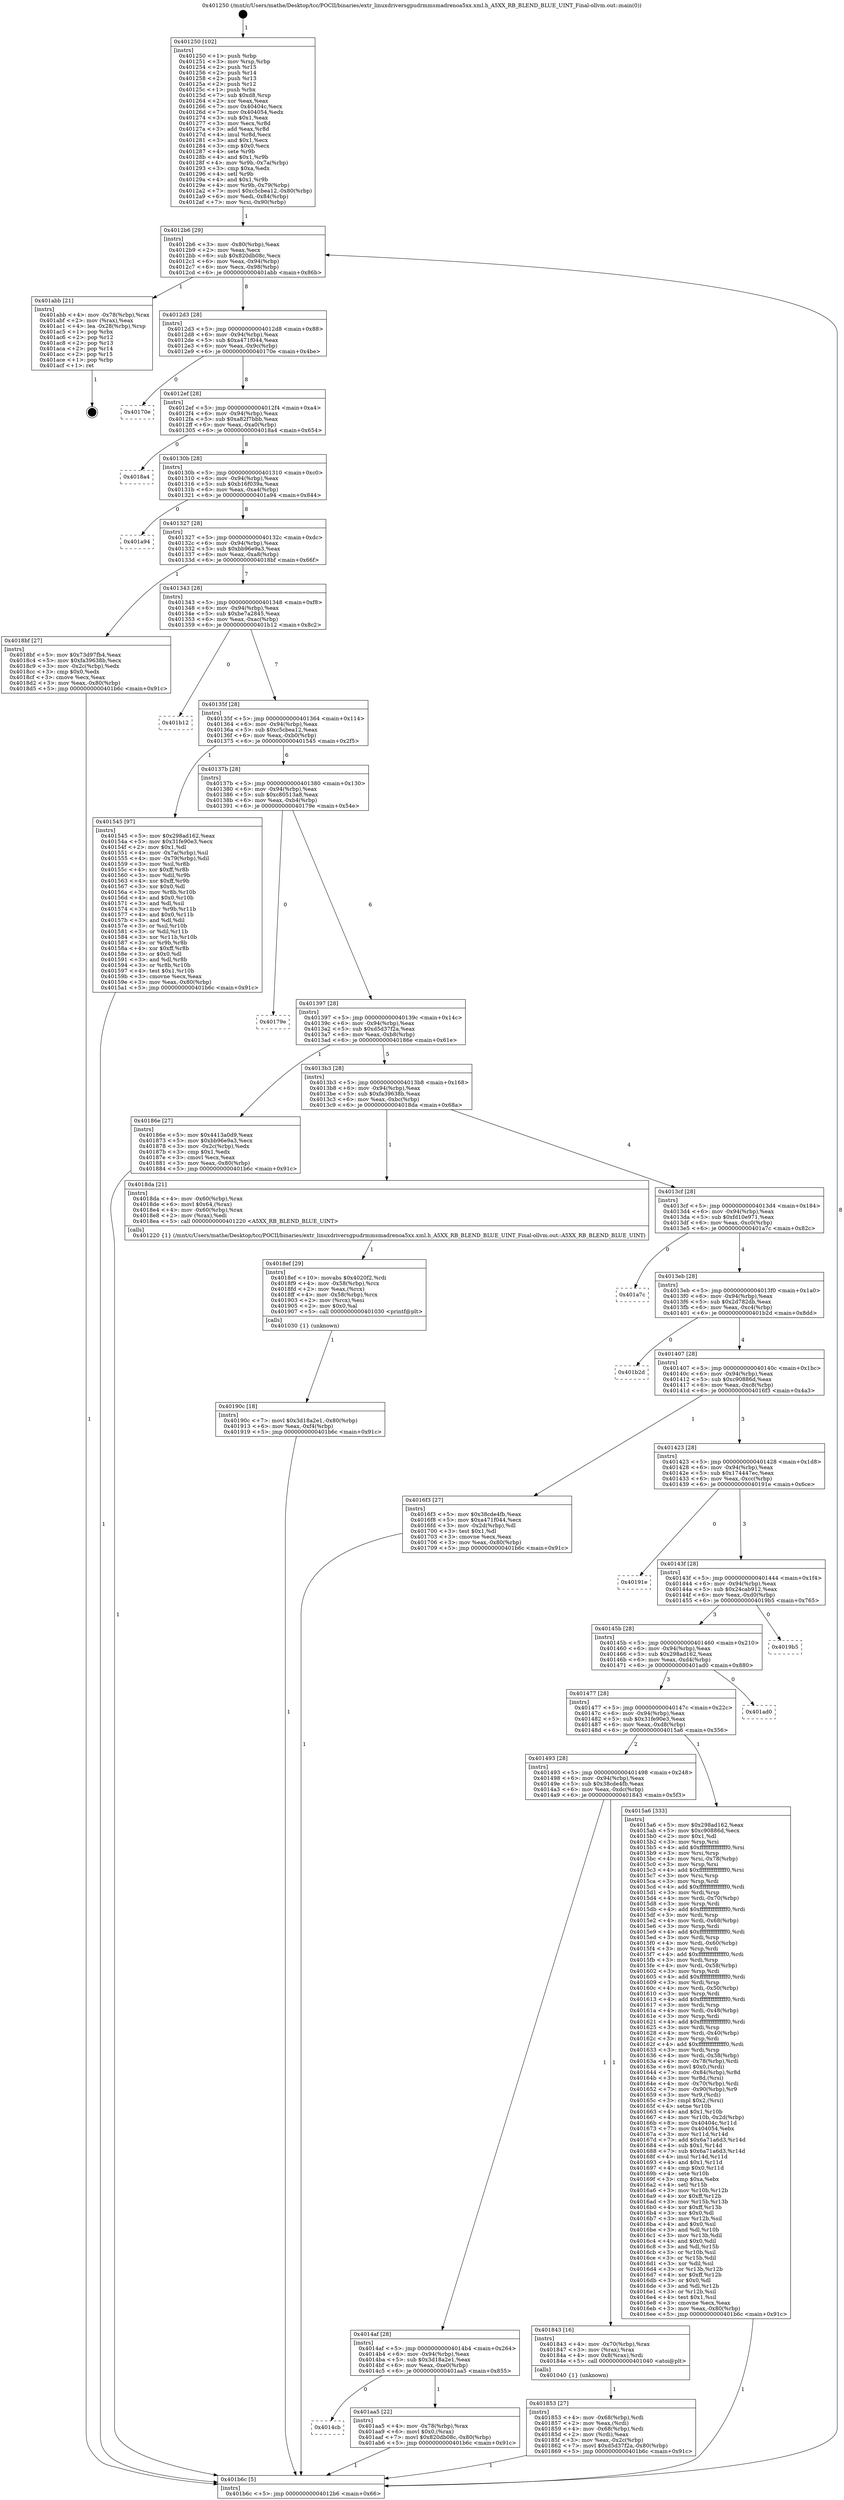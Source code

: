 digraph "0x401250" {
  label = "0x401250 (/mnt/c/Users/mathe/Desktop/tcc/POCII/binaries/extr_linuxdriversgpudrmmsmadrenoa5xx.xml.h_A5XX_RB_BLEND_BLUE_UINT_Final-ollvm.out::main(0))"
  labelloc = "t"
  node[shape=record]

  Entry [label="",width=0.3,height=0.3,shape=circle,fillcolor=black,style=filled]
  "0x4012b6" [label="{
     0x4012b6 [29]\l
     | [instrs]\l
     &nbsp;&nbsp;0x4012b6 \<+3\>: mov -0x80(%rbp),%eax\l
     &nbsp;&nbsp;0x4012b9 \<+2\>: mov %eax,%ecx\l
     &nbsp;&nbsp;0x4012bb \<+6\>: sub $0x820db08c,%ecx\l
     &nbsp;&nbsp;0x4012c1 \<+6\>: mov %eax,-0x94(%rbp)\l
     &nbsp;&nbsp;0x4012c7 \<+6\>: mov %ecx,-0x98(%rbp)\l
     &nbsp;&nbsp;0x4012cd \<+6\>: je 0000000000401abb \<main+0x86b\>\l
  }"]
  "0x401abb" [label="{
     0x401abb [21]\l
     | [instrs]\l
     &nbsp;&nbsp;0x401abb \<+4\>: mov -0x78(%rbp),%rax\l
     &nbsp;&nbsp;0x401abf \<+2\>: mov (%rax),%eax\l
     &nbsp;&nbsp;0x401ac1 \<+4\>: lea -0x28(%rbp),%rsp\l
     &nbsp;&nbsp;0x401ac5 \<+1\>: pop %rbx\l
     &nbsp;&nbsp;0x401ac6 \<+2\>: pop %r12\l
     &nbsp;&nbsp;0x401ac8 \<+2\>: pop %r13\l
     &nbsp;&nbsp;0x401aca \<+2\>: pop %r14\l
     &nbsp;&nbsp;0x401acc \<+2\>: pop %r15\l
     &nbsp;&nbsp;0x401ace \<+1\>: pop %rbp\l
     &nbsp;&nbsp;0x401acf \<+1\>: ret\l
  }"]
  "0x4012d3" [label="{
     0x4012d3 [28]\l
     | [instrs]\l
     &nbsp;&nbsp;0x4012d3 \<+5\>: jmp 00000000004012d8 \<main+0x88\>\l
     &nbsp;&nbsp;0x4012d8 \<+6\>: mov -0x94(%rbp),%eax\l
     &nbsp;&nbsp;0x4012de \<+5\>: sub $0xa471f044,%eax\l
     &nbsp;&nbsp;0x4012e3 \<+6\>: mov %eax,-0x9c(%rbp)\l
     &nbsp;&nbsp;0x4012e9 \<+6\>: je 000000000040170e \<main+0x4be\>\l
  }"]
  Exit [label="",width=0.3,height=0.3,shape=circle,fillcolor=black,style=filled,peripheries=2]
  "0x40170e" [label="{
     0x40170e\l
  }", style=dashed]
  "0x4012ef" [label="{
     0x4012ef [28]\l
     | [instrs]\l
     &nbsp;&nbsp;0x4012ef \<+5\>: jmp 00000000004012f4 \<main+0xa4\>\l
     &nbsp;&nbsp;0x4012f4 \<+6\>: mov -0x94(%rbp),%eax\l
     &nbsp;&nbsp;0x4012fa \<+5\>: sub $0xa82f7bbb,%eax\l
     &nbsp;&nbsp;0x4012ff \<+6\>: mov %eax,-0xa0(%rbp)\l
     &nbsp;&nbsp;0x401305 \<+6\>: je 00000000004018a4 \<main+0x654\>\l
  }"]
  "0x4014cb" [label="{
     0x4014cb\l
  }", style=dashed]
  "0x4018a4" [label="{
     0x4018a4\l
  }", style=dashed]
  "0x40130b" [label="{
     0x40130b [28]\l
     | [instrs]\l
     &nbsp;&nbsp;0x40130b \<+5\>: jmp 0000000000401310 \<main+0xc0\>\l
     &nbsp;&nbsp;0x401310 \<+6\>: mov -0x94(%rbp),%eax\l
     &nbsp;&nbsp;0x401316 \<+5\>: sub $0xb16f039a,%eax\l
     &nbsp;&nbsp;0x40131b \<+6\>: mov %eax,-0xa4(%rbp)\l
     &nbsp;&nbsp;0x401321 \<+6\>: je 0000000000401a94 \<main+0x844\>\l
  }"]
  "0x401aa5" [label="{
     0x401aa5 [22]\l
     | [instrs]\l
     &nbsp;&nbsp;0x401aa5 \<+4\>: mov -0x78(%rbp),%rax\l
     &nbsp;&nbsp;0x401aa9 \<+6\>: movl $0x0,(%rax)\l
     &nbsp;&nbsp;0x401aaf \<+7\>: movl $0x820db08c,-0x80(%rbp)\l
     &nbsp;&nbsp;0x401ab6 \<+5\>: jmp 0000000000401b6c \<main+0x91c\>\l
  }"]
  "0x401a94" [label="{
     0x401a94\l
  }", style=dashed]
  "0x401327" [label="{
     0x401327 [28]\l
     | [instrs]\l
     &nbsp;&nbsp;0x401327 \<+5\>: jmp 000000000040132c \<main+0xdc\>\l
     &nbsp;&nbsp;0x40132c \<+6\>: mov -0x94(%rbp),%eax\l
     &nbsp;&nbsp;0x401332 \<+5\>: sub $0xbb96e9a3,%eax\l
     &nbsp;&nbsp;0x401337 \<+6\>: mov %eax,-0xa8(%rbp)\l
     &nbsp;&nbsp;0x40133d \<+6\>: je 00000000004018bf \<main+0x66f\>\l
  }"]
  "0x40190c" [label="{
     0x40190c [18]\l
     | [instrs]\l
     &nbsp;&nbsp;0x40190c \<+7\>: movl $0x3d18a2e1,-0x80(%rbp)\l
     &nbsp;&nbsp;0x401913 \<+6\>: mov %eax,-0xf4(%rbp)\l
     &nbsp;&nbsp;0x401919 \<+5\>: jmp 0000000000401b6c \<main+0x91c\>\l
  }"]
  "0x4018bf" [label="{
     0x4018bf [27]\l
     | [instrs]\l
     &nbsp;&nbsp;0x4018bf \<+5\>: mov $0x73d97fb4,%eax\l
     &nbsp;&nbsp;0x4018c4 \<+5\>: mov $0xfa39638b,%ecx\l
     &nbsp;&nbsp;0x4018c9 \<+3\>: mov -0x2c(%rbp),%edx\l
     &nbsp;&nbsp;0x4018cc \<+3\>: cmp $0x0,%edx\l
     &nbsp;&nbsp;0x4018cf \<+3\>: cmove %ecx,%eax\l
     &nbsp;&nbsp;0x4018d2 \<+3\>: mov %eax,-0x80(%rbp)\l
     &nbsp;&nbsp;0x4018d5 \<+5\>: jmp 0000000000401b6c \<main+0x91c\>\l
  }"]
  "0x401343" [label="{
     0x401343 [28]\l
     | [instrs]\l
     &nbsp;&nbsp;0x401343 \<+5\>: jmp 0000000000401348 \<main+0xf8\>\l
     &nbsp;&nbsp;0x401348 \<+6\>: mov -0x94(%rbp),%eax\l
     &nbsp;&nbsp;0x40134e \<+5\>: sub $0xbe7a2845,%eax\l
     &nbsp;&nbsp;0x401353 \<+6\>: mov %eax,-0xac(%rbp)\l
     &nbsp;&nbsp;0x401359 \<+6\>: je 0000000000401b12 \<main+0x8c2\>\l
  }"]
  "0x4018ef" [label="{
     0x4018ef [29]\l
     | [instrs]\l
     &nbsp;&nbsp;0x4018ef \<+10\>: movabs $0x4020f2,%rdi\l
     &nbsp;&nbsp;0x4018f9 \<+4\>: mov -0x58(%rbp),%rcx\l
     &nbsp;&nbsp;0x4018fd \<+2\>: mov %eax,(%rcx)\l
     &nbsp;&nbsp;0x4018ff \<+4\>: mov -0x58(%rbp),%rcx\l
     &nbsp;&nbsp;0x401903 \<+2\>: mov (%rcx),%esi\l
     &nbsp;&nbsp;0x401905 \<+2\>: mov $0x0,%al\l
     &nbsp;&nbsp;0x401907 \<+5\>: call 0000000000401030 \<printf@plt\>\l
     | [calls]\l
     &nbsp;&nbsp;0x401030 \{1\} (unknown)\l
  }"]
  "0x401b12" [label="{
     0x401b12\l
  }", style=dashed]
  "0x40135f" [label="{
     0x40135f [28]\l
     | [instrs]\l
     &nbsp;&nbsp;0x40135f \<+5\>: jmp 0000000000401364 \<main+0x114\>\l
     &nbsp;&nbsp;0x401364 \<+6\>: mov -0x94(%rbp),%eax\l
     &nbsp;&nbsp;0x40136a \<+5\>: sub $0xc5cbea12,%eax\l
     &nbsp;&nbsp;0x40136f \<+6\>: mov %eax,-0xb0(%rbp)\l
     &nbsp;&nbsp;0x401375 \<+6\>: je 0000000000401545 \<main+0x2f5\>\l
  }"]
  "0x401853" [label="{
     0x401853 [27]\l
     | [instrs]\l
     &nbsp;&nbsp;0x401853 \<+4\>: mov -0x68(%rbp),%rdi\l
     &nbsp;&nbsp;0x401857 \<+2\>: mov %eax,(%rdi)\l
     &nbsp;&nbsp;0x401859 \<+4\>: mov -0x68(%rbp),%rdi\l
     &nbsp;&nbsp;0x40185d \<+2\>: mov (%rdi),%eax\l
     &nbsp;&nbsp;0x40185f \<+3\>: mov %eax,-0x2c(%rbp)\l
     &nbsp;&nbsp;0x401862 \<+7\>: movl $0xd5d37f2a,-0x80(%rbp)\l
     &nbsp;&nbsp;0x401869 \<+5\>: jmp 0000000000401b6c \<main+0x91c\>\l
  }"]
  "0x401545" [label="{
     0x401545 [97]\l
     | [instrs]\l
     &nbsp;&nbsp;0x401545 \<+5\>: mov $0x298ad162,%eax\l
     &nbsp;&nbsp;0x40154a \<+5\>: mov $0x31fe90e3,%ecx\l
     &nbsp;&nbsp;0x40154f \<+2\>: mov $0x1,%dl\l
     &nbsp;&nbsp;0x401551 \<+4\>: mov -0x7a(%rbp),%sil\l
     &nbsp;&nbsp;0x401555 \<+4\>: mov -0x79(%rbp),%dil\l
     &nbsp;&nbsp;0x401559 \<+3\>: mov %sil,%r8b\l
     &nbsp;&nbsp;0x40155c \<+4\>: xor $0xff,%r8b\l
     &nbsp;&nbsp;0x401560 \<+3\>: mov %dil,%r9b\l
     &nbsp;&nbsp;0x401563 \<+4\>: xor $0xff,%r9b\l
     &nbsp;&nbsp;0x401567 \<+3\>: xor $0x0,%dl\l
     &nbsp;&nbsp;0x40156a \<+3\>: mov %r8b,%r10b\l
     &nbsp;&nbsp;0x40156d \<+4\>: and $0x0,%r10b\l
     &nbsp;&nbsp;0x401571 \<+3\>: and %dl,%sil\l
     &nbsp;&nbsp;0x401574 \<+3\>: mov %r9b,%r11b\l
     &nbsp;&nbsp;0x401577 \<+4\>: and $0x0,%r11b\l
     &nbsp;&nbsp;0x40157b \<+3\>: and %dl,%dil\l
     &nbsp;&nbsp;0x40157e \<+3\>: or %sil,%r10b\l
     &nbsp;&nbsp;0x401581 \<+3\>: or %dil,%r11b\l
     &nbsp;&nbsp;0x401584 \<+3\>: xor %r11b,%r10b\l
     &nbsp;&nbsp;0x401587 \<+3\>: or %r9b,%r8b\l
     &nbsp;&nbsp;0x40158a \<+4\>: xor $0xff,%r8b\l
     &nbsp;&nbsp;0x40158e \<+3\>: or $0x0,%dl\l
     &nbsp;&nbsp;0x401591 \<+3\>: and %dl,%r8b\l
     &nbsp;&nbsp;0x401594 \<+3\>: or %r8b,%r10b\l
     &nbsp;&nbsp;0x401597 \<+4\>: test $0x1,%r10b\l
     &nbsp;&nbsp;0x40159b \<+3\>: cmovne %ecx,%eax\l
     &nbsp;&nbsp;0x40159e \<+3\>: mov %eax,-0x80(%rbp)\l
     &nbsp;&nbsp;0x4015a1 \<+5\>: jmp 0000000000401b6c \<main+0x91c\>\l
  }"]
  "0x40137b" [label="{
     0x40137b [28]\l
     | [instrs]\l
     &nbsp;&nbsp;0x40137b \<+5\>: jmp 0000000000401380 \<main+0x130\>\l
     &nbsp;&nbsp;0x401380 \<+6\>: mov -0x94(%rbp),%eax\l
     &nbsp;&nbsp;0x401386 \<+5\>: sub $0xc80513a8,%eax\l
     &nbsp;&nbsp;0x40138b \<+6\>: mov %eax,-0xb4(%rbp)\l
     &nbsp;&nbsp;0x401391 \<+6\>: je 000000000040179e \<main+0x54e\>\l
  }"]
  "0x401b6c" [label="{
     0x401b6c [5]\l
     | [instrs]\l
     &nbsp;&nbsp;0x401b6c \<+5\>: jmp 00000000004012b6 \<main+0x66\>\l
  }"]
  "0x401250" [label="{
     0x401250 [102]\l
     | [instrs]\l
     &nbsp;&nbsp;0x401250 \<+1\>: push %rbp\l
     &nbsp;&nbsp;0x401251 \<+3\>: mov %rsp,%rbp\l
     &nbsp;&nbsp;0x401254 \<+2\>: push %r15\l
     &nbsp;&nbsp;0x401256 \<+2\>: push %r14\l
     &nbsp;&nbsp;0x401258 \<+2\>: push %r13\l
     &nbsp;&nbsp;0x40125a \<+2\>: push %r12\l
     &nbsp;&nbsp;0x40125c \<+1\>: push %rbx\l
     &nbsp;&nbsp;0x40125d \<+7\>: sub $0xd8,%rsp\l
     &nbsp;&nbsp;0x401264 \<+2\>: xor %eax,%eax\l
     &nbsp;&nbsp;0x401266 \<+7\>: mov 0x40404c,%ecx\l
     &nbsp;&nbsp;0x40126d \<+7\>: mov 0x404054,%edx\l
     &nbsp;&nbsp;0x401274 \<+3\>: sub $0x1,%eax\l
     &nbsp;&nbsp;0x401277 \<+3\>: mov %ecx,%r8d\l
     &nbsp;&nbsp;0x40127a \<+3\>: add %eax,%r8d\l
     &nbsp;&nbsp;0x40127d \<+4\>: imul %r8d,%ecx\l
     &nbsp;&nbsp;0x401281 \<+3\>: and $0x1,%ecx\l
     &nbsp;&nbsp;0x401284 \<+3\>: cmp $0x0,%ecx\l
     &nbsp;&nbsp;0x401287 \<+4\>: sete %r9b\l
     &nbsp;&nbsp;0x40128b \<+4\>: and $0x1,%r9b\l
     &nbsp;&nbsp;0x40128f \<+4\>: mov %r9b,-0x7a(%rbp)\l
     &nbsp;&nbsp;0x401293 \<+3\>: cmp $0xa,%edx\l
     &nbsp;&nbsp;0x401296 \<+4\>: setl %r9b\l
     &nbsp;&nbsp;0x40129a \<+4\>: and $0x1,%r9b\l
     &nbsp;&nbsp;0x40129e \<+4\>: mov %r9b,-0x79(%rbp)\l
     &nbsp;&nbsp;0x4012a2 \<+7\>: movl $0xc5cbea12,-0x80(%rbp)\l
     &nbsp;&nbsp;0x4012a9 \<+6\>: mov %edi,-0x84(%rbp)\l
     &nbsp;&nbsp;0x4012af \<+7\>: mov %rsi,-0x90(%rbp)\l
  }"]
  "0x4014af" [label="{
     0x4014af [28]\l
     | [instrs]\l
     &nbsp;&nbsp;0x4014af \<+5\>: jmp 00000000004014b4 \<main+0x264\>\l
     &nbsp;&nbsp;0x4014b4 \<+6\>: mov -0x94(%rbp),%eax\l
     &nbsp;&nbsp;0x4014ba \<+5\>: sub $0x3d18a2e1,%eax\l
     &nbsp;&nbsp;0x4014bf \<+6\>: mov %eax,-0xe0(%rbp)\l
     &nbsp;&nbsp;0x4014c5 \<+6\>: je 0000000000401aa5 \<main+0x855\>\l
  }"]
  "0x40179e" [label="{
     0x40179e\l
  }", style=dashed]
  "0x401397" [label="{
     0x401397 [28]\l
     | [instrs]\l
     &nbsp;&nbsp;0x401397 \<+5\>: jmp 000000000040139c \<main+0x14c\>\l
     &nbsp;&nbsp;0x40139c \<+6\>: mov -0x94(%rbp),%eax\l
     &nbsp;&nbsp;0x4013a2 \<+5\>: sub $0xd5d37f2a,%eax\l
     &nbsp;&nbsp;0x4013a7 \<+6\>: mov %eax,-0xb8(%rbp)\l
     &nbsp;&nbsp;0x4013ad \<+6\>: je 000000000040186e \<main+0x61e\>\l
  }"]
  "0x401843" [label="{
     0x401843 [16]\l
     | [instrs]\l
     &nbsp;&nbsp;0x401843 \<+4\>: mov -0x70(%rbp),%rax\l
     &nbsp;&nbsp;0x401847 \<+3\>: mov (%rax),%rax\l
     &nbsp;&nbsp;0x40184a \<+4\>: mov 0x8(%rax),%rdi\l
     &nbsp;&nbsp;0x40184e \<+5\>: call 0000000000401040 \<atoi@plt\>\l
     | [calls]\l
     &nbsp;&nbsp;0x401040 \{1\} (unknown)\l
  }"]
  "0x40186e" [label="{
     0x40186e [27]\l
     | [instrs]\l
     &nbsp;&nbsp;0x40186e \<+5\>: mov $0x4413a0d9,%eax\l
     &nbsp;&nbsp;0x401873 \<+5\>: mov $0xbb96e9a3,%ecx\l
     &nbsp;&nbsp;0x401878 \<+3\>: mov -0x2c(%rbp),%edx\l
     &nbsp;&nbsp;0x40187b \<+3\>: cmp $0x1,%edx\l
     &nbsp;&nbsp;0x40187e \<+3\>: cmovl %ecx,%eax\l
     &nbsp;&nbsp;0x401881 \<+3\>: mov %eax,-0x80(%rbp)\l
     &nbsp;&nbsp;0x401884 \<+5\>: jmp 0000000000401b6c \<main+0x91c\>\l
  }"]
  "0x4013b3" [label="{
     0x4013b3 [28]\l
     | [instrs]\l
     &nbsp;&nbsp;0x4013b3 \<+5\>: jmp 00000000004013b8 \<main+0x168\>\l
     &nbsp;&nbsp;0x4013b8 \<+6\>: mov -0x94(%rbp),%eax\l
     &nbsp;&nbsp;0x4013be \<+5\>: sub $0xfa39638b,%eax\l
     &nbsp;&nbsp;0x4013c3 \<+6\>: mov %eax,-0xbc(%rbp)\l
     &nbsp;&nbsp;0x4013c9 \<+6\>: je 00000000004018da \<main+0x68a\>\l
  }"]
  "0x401493" [label="{
     0x401493 [28]\l
     | [instrs]\l
     &nbsp;&nbsp;0x401493 \<+5\>: jmp 0000000000401498 \<main+0x248\>\l
     &nbsp;&nbsp;0x401498 \<+6\>: mov -0x94(%rbp),%eax\l
     &nbsp;&nbsp;0x40149e \<+5\>: sub $0x38cde4fb,%eax\l
     &nbsp;&nbsp;0x4014a3 \<+6\>: mov %eax,-0xdc(%rbp)\l
     &nbsp;&nbsp;0x4014a9 \<+6\>: je 0000000000401843 \<main+0x5f3\>\l
  }"]
  "0x4018da" [label="{
     0x4018da [21]\l
     | [instrs]\l
     &nbsp;&nbsp;0x4018da \<+4\>: mov -0x60(%rbp),%rax\l
     &nbsp;&nbsp;0x4018de \<+6\>: movl $0x64,(%rax)\l
     &nbsp;&nbsp;0x4018e4 \<+4\>: mov -0x60(%rbp),%rax\l
     &nbsp;&nbsp;0x4018e8 \<+2\>: mov (%rax),%edi\l
     &nbsp;&nbsp;0x4018ea \<+5\>: call 0000000000401220 \<A5XX_RB_BLEND_BLUE_UINT\>\l
     | [calls]\l
     &nbsp;&nbsp;0x401220 \{1\} (/mnt/c/Users/mathe/Desktop/tcc/POCII/binaries/extr_linuxdriversgpudrmmsmadrenoa5xx.xml.h_A5XX_RB_BLEND_BLUE_UINT_Final-ollvm.out::A5XX_RB_BLEND_BLUE_UINT)\l
  }"]
  "0x4013cf" [label="{
     0x4013cf [28]\l
     | [instrs]\l
     &nbsp;&nbsp;0x4013cf \<+5\>: jmp 00000000004013d4 \<main+0x184\>\l
     &nbsp;&nbsp;0x4013d4 \<+6\>: mov -0x94(%rbp),%eax\l
     &nbsp;&nbsp;0x4013da \<+5\>: sub $0xfd10e971,%eax\l
     &nbsp;&nbsp;0x4013df \<+6\>: mov %eax,-0xc0(%rbp)\l
     &nbsp;&nbsp;0x4013e5 \<+6\>: je 0000000000401a7c \<main+0x82c\>\l
  }"]
  "0x4015a6" [label="{
     0x4015a6 [333]\l
     | [instrs]\l
     &nbsp;&nbsp;0x4015a6 \<+5\>: mov $0x298ad162,%eax\l
     &nbsp;&nbsp;0x4015ab \<+5\>: mov $0xc90886d,%ecx\l
     &nbsp;&nbsp;0x4015b0 \<+2\>: mov $0x1,%dl\l
     &nbsp;&nbsp;0x4015b2 \<+3\>: mov %rsp,%rsi\l
     &nbsp;&nbsp;0x4015b5 \<+4\>: add $0xfffffffffffffff0,%rsi\l
     &nbsp;&nbsp;0x4015b9 \<+3\>: mov %rsi,%rsp\l
     &nbsp;&nbsp;0x4015bc \<+4\>: mov %rsi,-0x78(%rbp)\l
     &nbsp;&nbsp;0x4015c0 \<+3\>: mov %rsp,%rsi\l
     &nbsp;&nbsp;0x4015c3 \<+4\>: add $0xfffffffffffffff0,%rsi\l
     &nbsp;&nbsp;0x4015c7 \<+3\>: mov %rsi,%rsp\l
     &nbsp;&nbsp;0x4015ca \<+3\>: mov %rsp,%rdi\l
     &nbsp;&nbsp;0x4015cd \<+4\>: add $0xfffffffffffffff0,%rdi\l
     &nbsp;&nbsp;0x4015d1 \<+3\>: mov %rdi,%rsp\l
     &nbsp;&nbsp;0x4015d4 \<+4\>: mov %rdi,-0x70(%rbp)\l
     &nbsp;&nbsp;0x4015d8 \<+3\>: mov %rsp,%rdi\l
     &nbsp;&nbsp;0x4015db \<+4\>: add $0xfffffffffffffff0,%rdi\l
     &nbsp;&nbsp;0x4015df \<+3\>: mov %rdi,%rsp\l
     &nbsp;&nbsp;0x4015e2 \<+4\>: mov %rdi,-0x68(%rbp)\l
     &nbsp;&nbsp;0x4015e6 \<+3\>: mov %rsp,%rdi\l
     &nbsp;&nbsp;0x4015e9 \<+4\>: add $0xfffffffffffffff0,%rdi\l
     &nbsp;&nbsp;0x4015ed \<+3\>: mov %rdi,%rsp\l
     &nbsp;&nbsp;0x4015f0 \<+4\>: mov %rdi,-0x60(%rbp)\l
     &nbsp;&nbsp;0x4015f4 \<+3\>: mov %rsp,%rdi\l
     &nbsp;&nbsp;0x4015f7 \<+4\>: add $0xfffffffffffffff0,%rdi\l
     &nbsp;&nbsp;0x4015fb \<+3\>: mov %rdi,%rsp\l
     &nbsp;&nbsp;0x4015fe \<+4\>: mov %rdi,-0x58(%rbp)\l
     &nbsp;&nbsp;0x401602 \<+3\>: mov %rsp,%rdi\l
     &nbsp;&nbsp;0x401605 \<+4\>: add $0xfffffffffffffff0,%rdi\l
     &nbsp;&nbsp;0x401609 \<+3\>: mov %rdi,%rsp\l
     &nbsp;&nbsp;0x40160c \<+4\>: mov %rdi,-0x50(%rbp)\l
     &nbsp;&nbsp;0x401610 \<+3\>: mov %rsp,%rdi\l
     &nbsp;&nbsp;0x401613 \<+4\>: add $0xfffffffffffffff0,%rdi\l
     &nbsp;&nbsp;0x401617 \<+3\>: mov %rdi,%rsp\l
     &nbsp;&nbsp;0x40161a \<+4\>: mov %rdi,-0x48(%rbp)\l
     &nbsp;&nbsp;0x40161e \<+3\>: mov %rsp,%rdi\l
     &nbsp;&nbsp;0x401621 \<+4\>: add $0xfffffffffffffff0,%rdi\l
     &nbsp;&nbsp;0x401625 \<+3\>: mov %rdi,%rsp\l
     &nbsp;&nbsp;0x401628 \<+4\>: mov %rdi,-0x40(%rbp)\l
     &nbsp;&nbsp;0x40162c \<+3\>: mov %rsp,%rdi\l
     &nbsp;&nbsp;0x40162f \<+4\>: add $0xfffffffffffffff0,%rdi\l
     &nbsp;&nbsp;0x401633 \<+3\>: mov %rdi,%rsp\l
     &nbsp;&nbsp;0x401636 \<+4\>: mov %rdi,-0x38(%rbp)\l
     &nbsp;&nbsp;0x40163a \<+4\>: mov -0x78(%rbp),%rdi\l
     &nbsp;&nbsp;0x40163e \<+6\>: movl $0x0,(%rdi)\l
     &nbsp;&nbsp;0x401644 \<+7\>: mov -0x84(%rbp),%r8d\l
     &nbsp;&nbsp;0x40164b \<+3\>: mov %r8d,(%rsi)\l
     &nbsp;&nbsp;0x40164e \<+4\>: mov -0x70(%rbp),%rdi\l
     &nbsp;&nbsp;0x401652 \<+7\>: mov -0x90(%rbp),%r9\l
     &nbsp;&nbsp;0x401659 \<+3\>: mov %r9,(%rdi)\l
     &nbsp;&nbsp;0x40165c \<+3\>: cmpl $0x2,(%rsi)\l
     &nbsp;&nbsp;0x40165f \<+4\>: setne %r10b\l
     &nbsp;&nbsp;0x401663 \<+4\>: and $0x1,%r10b\l
     &nbsp;&nbsp;0x401667 \<+4\>: mov %r10b,-0x2d(%rbp)\l
     &nbsp;&nbsp;0x40166b \<+8\>: mov 0x40404c,%r11d\l
     &nbsp;&nbsp;0x401673 \<+7\>: mov 0x404054,%ebx\l
     &nbsp;&nbsp;0x40167a \<+3\>: mov %r11d,%r14d\l
     &nbsp;&nbsp;0x40167d \<+7\>: add $0x6a71a6d3,%r14d\l
     &nbsp;&nbsp;0x401684 \<+4\>: sub $0x1,%r14d\l
     &nbsp;&nbsp;0x401688 \<+7\>: sub $0x6a71a6d3,%r14d\l
     &nbsp;&nbsp;0x40168f \<+4\>: imul %r14d,%r11d\l
     &nbsp;&nbsp;0x401693 \<+4\>: and $0x1,%r11d\l
     &nbsp;&nbsp;0x401697 \<+4\>: cmp $0x0,%r11d\l
     &nbsp;&nbsp;0x40169b \<+4\>: sete %r10b\l
     &nbsp;&nbsp;0x40169f \<+3\>: cmp $0xa,%ebx\l
     &nbsp;&nbsp;0x4016a2 \<+4\>: setl %r15b\l
     &nbsp;&nbsp;0x4016a6 \<+3\>: mov %r10b,%r12b\l
     &nbsp;&nbsp;0x4016a9 \<+4\>: xor $0xff,%r12b\l
     &nbsp;&nbsp;0x4016ad \<+3\>: mov %r15b,%r13b\l
     &nbsp;&nbsp;0x4016b0 \<+4\>: xor $0xff,%r13b\l
     &nbsp;&nbsp;0x4016b4 \<+3\>: xor $0x0,%dl\l
     &nbsp;&nbsp;0x4016b7 \<+3\>: mov %r12b,%sil\l
     &nbsp;&nbsp;0x4016ba \<+4\>: and $0x0,%sil\l
     &nbsp;&nbsp;0x4016be \<+3\>: and %dl,%r10b\l
     &nbsp;&nbsp;0x4016c1 \<+3\>: mov %r13b,%dil\l
     &nbsp;&nbsp;0x4016c4 \<+4\>: and $0x0,%dil\l
     &nbsp;&nbsp;0x4016c8 \<+3\>: and %dl,%r15b\l
     &nbsp;&nbsp;0x4016cb \<+3\>: or %r10b,%sil\l
     &nbsp;&nbsp;0x4016ce \<+3\>: or %r15b,%dil\l
     &nbsp;&nbsp;0x4016d1 \<+3\>: xor %dil,%sil\l
     &nbsp;&nbsp;0x4016d4 \<+3\>: or %r13b,%r12b\l
     &nbsp;&nbsp;0x4016d7 \<+4\>: xor $0xff,%r12b\l
     &nbsp;&nbsp;0x4016db \<+3\>: or $0x0,%dl\l
     &nbsp;&nbsp;0x4016de \<+3\>: and %dl,%r12b\l
     &nbsp;&nbsp;0x4016e1 \<+3\>: or %r12b,%sil\l
     &nbsp;&nbsp;0x4016e4 \<+4\>: test $0x1,%sil\l
     &nbsp;&nbsp;0x4016e8 \<+3\>: cmovne %ecx,%eax\l
     &nbsp;&nbsp;0x4016eb \<+3\>: mov %eax,-0x80(%rbp)\l
     &nbsp;&nbsp;0x4016ee \<+5\>: jmp 0000000000401b6c \<main+0x91c\>\l
  }"]
  "0x401a7c" [label="{
     0x401a7c\l
  }", style=dashed]
  "0x4013eb" [label="{
     0x4013eb [28]\l
     | [instrs]\l
     &nbsp;&nbsp;0x4013eb \<+5\>: jmp 00000000004013f0 \<main+0x1a0\>\l
     &nbsp;&nbsp;0x4013f0 \<+6\>: mov -0x94(%rbp),%eax\l
     &nbsp;&nbsp;0x4013f6 \<+5\>: sub $0x2d782db,%eax\l
     &nbsp;&nbsp;0x4013fb \<+6\>: mov %eax,-0xc4(%rbp)\l
     &nbsp;&nbsp;0x401401 \<+6\>: je 0000000000401b2d \<main+0x8dd\>\l
  }"]
  "0x401477" [label="{
     0x401477 [28]\l
     | [instrs]\l
     &nbsp;&nbsp;0x401477 \<+5\>: jmp 000000000040147c \<main+0x22c\>\l
     &nbsp;&nbsp;0x40147c \<+6\>: mov -0x94(%rbp),%eax\l
     &nbsp;&nbsp;0x401482 \<+5\>: sub $0x31fe90e3,%eax\l
     &nbsp;&nbsp;0x401487 \<+6\>: mov %eax,-0xd8(%rbp)\l
     &nbsp;&nbsp;0x40148d \<+6\>: je 00000000004015a6 \<main+0x356\>\l
  }"]
  "0x401b2d" [label="{
     0x401b2d\l
  }", style=dashed]
  "0x401407" [label="{
     0x401407 [28]\l
     | [instrs]\l
     &nbsp;&nbsp;0x401407 \<+5\>: jmp 000000000040140c \<main+0x1bc\>\l
     &nbsp;&nbsp;0x40140c \<+6\>: mov -0x94(%rbp),%eax\l
     &nbsp;&nbsp;0x401412 \<+5\>: sub $0xc90886d,%eax\l
     &nbsp;&nbsp;0x401417 \<+6\>: mov %eax,-0xc8(%rbp)\l
     &nbsp;&nbsp;0x40141d \<+6\>: je 00000000004016f3 \<main+0x4a3\>\l
  }"]
  "0x401ad0" [label="{
     0x401ad0\l
  }", style=dashed]
  "0x4016f3" [label="{
     0x4016f3 [27]\l
     | [instrs]\l
     &nbsp;&nbsp;0x4016f3 \<+5\>: mov $0x38cde4fb,%eax\l
     &nbsp;&nbsp;0x4016f8 \<+5\>: mov $0xa471f044,%ecx\l
     &nbsp;&nbsp;0x4016fd \<+3\>: mov -0x2d(%rbp),%dl\l
     &nbsp;&nbsp;0x401700 \<+3\>: test $0x1,%dl\l
     &nbsp;&nbsp;0x401703 \<+3\>: cmovne %ecx,%eax\l
     &nbsp;&nbsp;0x401706 \<+3\>: mov %eax,-0x80(%rbp)\l
     &nbsp;&nbsp;0x401709 \<+5\>: jmp 0000000000401b6c \<main+0x91c\>\l
  }"]
  "0x401423" [label="{
     0x401423 [28]\l
     | [instrs]\l
     &nbsp;&nbsp;0x401423 \<+5\>: jmp 0000000000401428 \<main+0x1d8\>\l
     &nbsp;&nbsp;0x401428 \<+6\>: mov -0x94(%rbp),%eax\l
     &nbsp;&nbsp;0x40142e \<+5\>: sub $0x174447ec,%eax\l
     &nbsp;&nbsp;0x401433 \<+6\>: mov %eax,-0xcc(%rbp)\l
     &nbsp;&nbsp;0x401439 \<+6\>: je 000000000040191e \<main+0x6ce\>\l
  }"]
  "0x40145b" [label="{
     0x40145b [28]\l
     | [instrs]\l
     &nbsp;&nbsp;0x40145b \<+5\>: jmp 0000000000401460 \<main+0x210\>\l
     &nbsp;&nbsp;0x401460 \<+6\>: mov -0x94(%rbp),%eax\l
     &nbsp;&nbsp;0x401466 \<+5\>: sub $0x298ad162,%eax\l
     &nbsp;&nbsp;0x40146b \<+6\>: mov %eax,-0xd4(%rbp)\l
     &nbsp;&nbsp;0x401471 \<+6\>: je 0000000000401ad0 \<main+0x880\>\l
  }"]
  "0x40191e" [label="{
     0x40191e\l
  }", style=dashed]
  "0x40143f" [label="{
     0x40143f [28]\l
     | [instrs]\l
     &nbsp;&nbsp;0x40143f \<+5\>: jmp 0000000000401444 \<main+0x1f4\>\l
     &nbsp;&nbsp;0x401444 \<+6\>: mov -0x94(%rbp),%eax\l
     &nbsp;&nbsp;0x40144a \<+5\>: sub $0x24cab912,%eax\l
     &nbsp;&nbsp;0x40144f \<+6\>: mov %eax,-0xd0(%rbp)\l
     &nbsp;&nbsp;0x401455 \<+6\>: je 00000000004019b5 \<main+0x765\>\l
  }"]
  "0x4019b5" [label="{
     0x4019b5\l
  }", style=dashed]
  Entry -> "0x401250" [label=" 1"]
  "0x4012b6" -> "0x401abb" [label=" 1"]
  "0x4012b6" -> "0x4012d3" [label=" 8"]
  "0x401abb" -> Exit [label=" 1"]
  "0x4012d3" -> "0x40170e" [label=" 0"]
  "0x4012d3" -> "0x4012ef" [label=" 8"]
  "0x401aa5" -> "0x401b6c" [label=" 1"]
  "0x4012ef" -> "0x4018a4" [label=" 0"]
  "0x4012ef" -> "0x40130b" [label=" 8"]
  "0x4014af" -> "0x4014cb" [label=" 0"]
  "0x40130b" -> "0x401a94" [label=" 0"]
  "0x40130b" -> "0x401327" [label=" 8"]
  "0x4014af" -> "0x401aa5" [label=" 1"]
  "0x401327" -> "0x4018bf" [label=" 1"]
  "0x401327" -> "0x401343" [label=" 7"]
  "0x40190c" -> "0x401b6c" [label=" 1"]
  "0x401343" -> "0x401b12" [label=" 0"]
  "0x401343" -> "0x40135f" [label=" 7"]
  "0x4018ef" -> "0x40190c" [label=" 1"]
  "0x40135f" -> "0x401545" [label=" 1"]
  "0x40135f" -> "0x40137b" [label=" 6"]
  "0x401545" -> "0x401b6c" [label=" 1"]
  "0x401250" -> "0x4012b6" [label=" 1"]
  "0x401b6c" -> "0x4012b6" [label=" 8"]
  "0x4018da" -> "0x4018ef" [label=" 1"]
  "0x40137b" -> "0x40179e" [label=" 0"]
  "0x40137b" -> "0x401397" [label=" 6"]
  "0x4018bf" -> "0x401b6c" [label=" 1"]
  "0x401397" -> "0x40186e" [label=" 1"]
  "0x401397" -> "0x4013b3" [label=" 5"]
  "0x40186e" -> "0x401b6c" [label=" 1"]
  "0x4013b3" -> "0x4018da" [label=" 1"]
  "0x4013b3" -> "0x4013cf" [label=" 4"]
  "0x401493" -> "0x4014af" [label=" 1"]
  "0x4013cf" -> "0x401a7c" [label=" 0"]
  "0x4013cf" -> "0x4013eb" [label=" 4"]
  "0x401493" -> "0x401843" [label=" 1"]
  "0x4013eb" -> "0x401b2d" [label=" 0"]
  "0x4013eb" -> "0x401407" [label=" 4"]
  "0x4016f3" -> "0x401b6c" [label=" 1"]
  "0x401407" -> "0x4016f3" [label=" 1"]
  "0x401407" -> "0x401423" [label=" 3"]
  "0x4015a6" -> "0x401b6c" [label=" 1"]
  "0x401423" -> "0x40191e" [label=" 0"]
  "0x401423" -> "0x40143f" [label=" 3"]
  "0x401477" -> "0x401493" [label=" 2"]
  "0x40143f" -> "0x4019b5" [label=" 0"]
  "0x40143f" -> "0x40145b" [label=" 3"]
  "0x401843" -> "0x401853" [label=" 1"]
  "0x40145b" -> "0x401ad0" [label=" 0"]
  "0x40145b" -> "0x401477" [label=" 3"]
  "0x401853" -> "0x401b6c" [label=" 1"]
  "0x401477" -> "0x4015a6" [label=" 1"]
}
